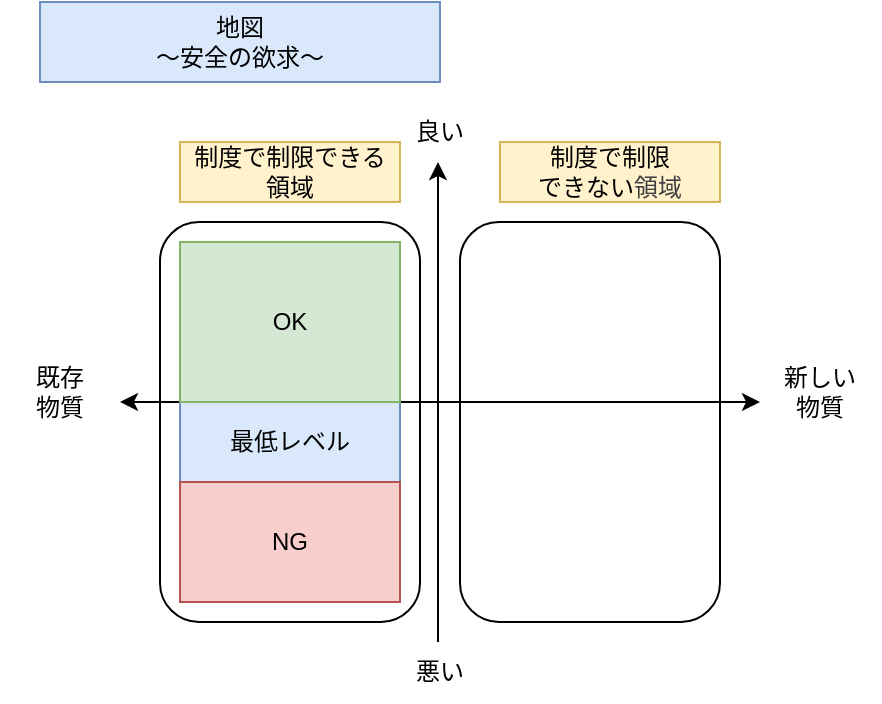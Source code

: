 <mxfile>
    <diagram name="02" id="YMj1xpAl_SfOTKT0soET">
        <mxGraphModel dx="998" dy="971" grid="1" gridSize="10" guides="1" tooltips="1" connect="1" arrows="1" fold="1" page="1" pageScale="1" pageWidth="1169" pageHeight="827" math="0" shadow="0">
            <root>
                <mxCell id="ML3krrQk0YiTmpszw3Px-0"/>
                <mxCell id="ML3krrQk0YiTmpszw3Px-1" parent="ML3krrQk0YiTmpszw3Px-0"/>
                <mxCell id="28" value="" style="rounded=1;whiteSpace=wrap;html=1;" vertex="1" parent="ML3krrQk0YiTmpszw3Px-1">
                    <mxGeometry x="250" y="150" width="130" height="200" as="geometry"/>
                </mxCell>
                <mxCell id="25" value="" style="rounded=1;whiteSpace=wrap;html=1;" vertex="1" parent="ML3krrQk0YiTmpszw3Px-1">
                    <mxGeometry x="100" y="150" width="130" height="200" as="geometry"/>
                </mxCell>
                <mxCell id="ML3krrQk0YiTmpszw3Px-4" value="地図&lt;div&gt;～安全の欲求～&lt;/div&gt;" style="text;html=1;align=center;verticalAlign=middle;whiteSpace=wrap;rounded=0;fillColor=#dae8fc;strokeColor=#6c8ebf;" parent="ML3krrQk0YiTmpszw3Px-1" vertex="1">
                    <mxGeometry x="40.0" y="40" width="200" height="40" as="geometry"/>
                </mxCell>
                <mxCell id="2" value="良い" style="text;html=1;align=center;verticalAlign=middle;whiteSpace=wrap;rounded=0;" parent="ML3krrQk0YiTmpszw3Px-1" vertex="1">
                    <mxGeometry x="200" y="90" width="80" height="30" as="geometry"/>
                </mxCell>
                <mxCell id="14" value="&lt;div&gt;最低レベル&lt;/div&gt;" style="text;html=1;align=center;verticalAlign=middle;whiteSpace=wrap;rounded=0;fillColor=#dae8fc;strokeColor=#6c8ebf;" parent="ML3krrQk0YiTmpszw3Px-1" vertex="1">
                    <mxGeometry x="110" y="240" width="110" height="40" as="geometry"/>
                </mxCell>
                <mxCell id="15" value="" style="endArrow=classic;html=1;" edge="1" parent="ML3krrQk0YiTmpszw3Px-1">
                    <mxGeometry width="50" height="50" relative="1" as="geometry">
                        <mxPoint x="239" y="360" as="sourcePoint"/>
                        <mxPoint x="239" y="120" as="targetPoint"/>
                    </mxGeometry>
                </mxCell>
                <mxCell id="16" value="悪い" style="text;html=1;align=center;verticalAlign=middle;whiteSpace=wrap;rounded=0;" vertex="1" parent="ML3krrQk0YiTmpszw3Px-1">
                    <mxGeometry x="200" y="360" width="80" height="30" as="geometry"/>
                </mxCell>
                <mxCell id="19" value="" style="endArrow=classic;startArrow=classic;html=1;" edge="1" parent="ML3krrQk0YiTmpszw3Px-1">
                    <mxGeometry width="50" height="50" relative="1" as="geometry">
                        <mxPoint x="80" y="240" as="sourcePoint"/>
                        <mxPoint x="400" y="240" as="targetPoint"/>
                    </mxGeometry>
                </mxCell>
                <mxCell id="20" value="既存&lt;div&gt;物質&lt;/div&gt;" style="text;html=1;align=center;verticalAlign=middle;whiteSpace=wrap;rounded=0;" vertex="1" parent="ML3krrQk0YiTmpszw3Px-1">
                    <mxGeometry x="20" y="220" width="60" height="30" as="geometry"/>
                </mxCell>
                <mxCell id="21" value="新しい&lt;div&gt;物質&lt;/div&gt;" style="text;html=1;align=center;verticalAlign=middle;whiteSpace=wrap;rounded=0;" vertex="1" parent="ML3krrQk0YiTmpszw3Px-1">
                    <mxGeometry x="400" y="220" width="60" height="30" as="geometry"/>
                </mxCell>
                <mxCell id="23" value="&lt;div&gt;NG&lt;/div&gt;" style="text;html=1;align=center;verticalAlign=middle;whiteSpace=wrap;rounded=0;fillColor=#f8cecc;strokeColor=#b85450;" vertex="1" parent="ML3krrQk0YiTmpszw3Px-1">
                    <mxGeometry x="110" y="280" width="110" height="60" as="geometry"/>
                </mxCell>
                <mxCell id="24" value="&lt;div&gt;OK&lt;/div&gt;" style="text;html=1;align=center;verticalAlign=middle;whiteSpace=wrap;rounded=0;fillColor=#d5e8d4;strokeColor=#82b366;" vertex="1" parent="ML3krrQk0YiTmpszw3Px-1">
                    <mxGeometry x="110" y="160" width="110" height="80" as="geometry"/>
                </mxCell>
                <mxCell id="26" value="制度で制限できる&lt;div&gt;領域&lt;/div&gt;" style="text;html=1;align=center;verticalAlign=middle;whiteSpace=wrap;rounded=0;fillColor=#fff2cc;strokeColor=#d6b656;" vertex="1" parent="ML3krrQk0YiTmpszw3Px-1">
                    <mxGeometry x="110" y="110" width="110" height="30" as="geometry"/>
                </mxCell>
                <mxCell id="27" value="制度で制限&lt;div&gt;できない&lt;span style=&quot;background-color: transparent; color: rgb(63, 63, 63);&quot;&gt;領域&lt;/span&gt;&lt;/div&gt;" style="text;html=1;align=center;verticalAlign=middle;whiteSpace=wrap;rounded=0;fillColor=#fff2cc;strokeColor=#d6b656;" vertex="1" parent="ML3krrQk0YiTmpszw3Px-1">
                    <mxGeometry x="270" y="110" width="110" height="30" as="geometry"/>
                </mxCell>
            </root>
        </mxGraphModel>
    </diagram>
</mxfile>
